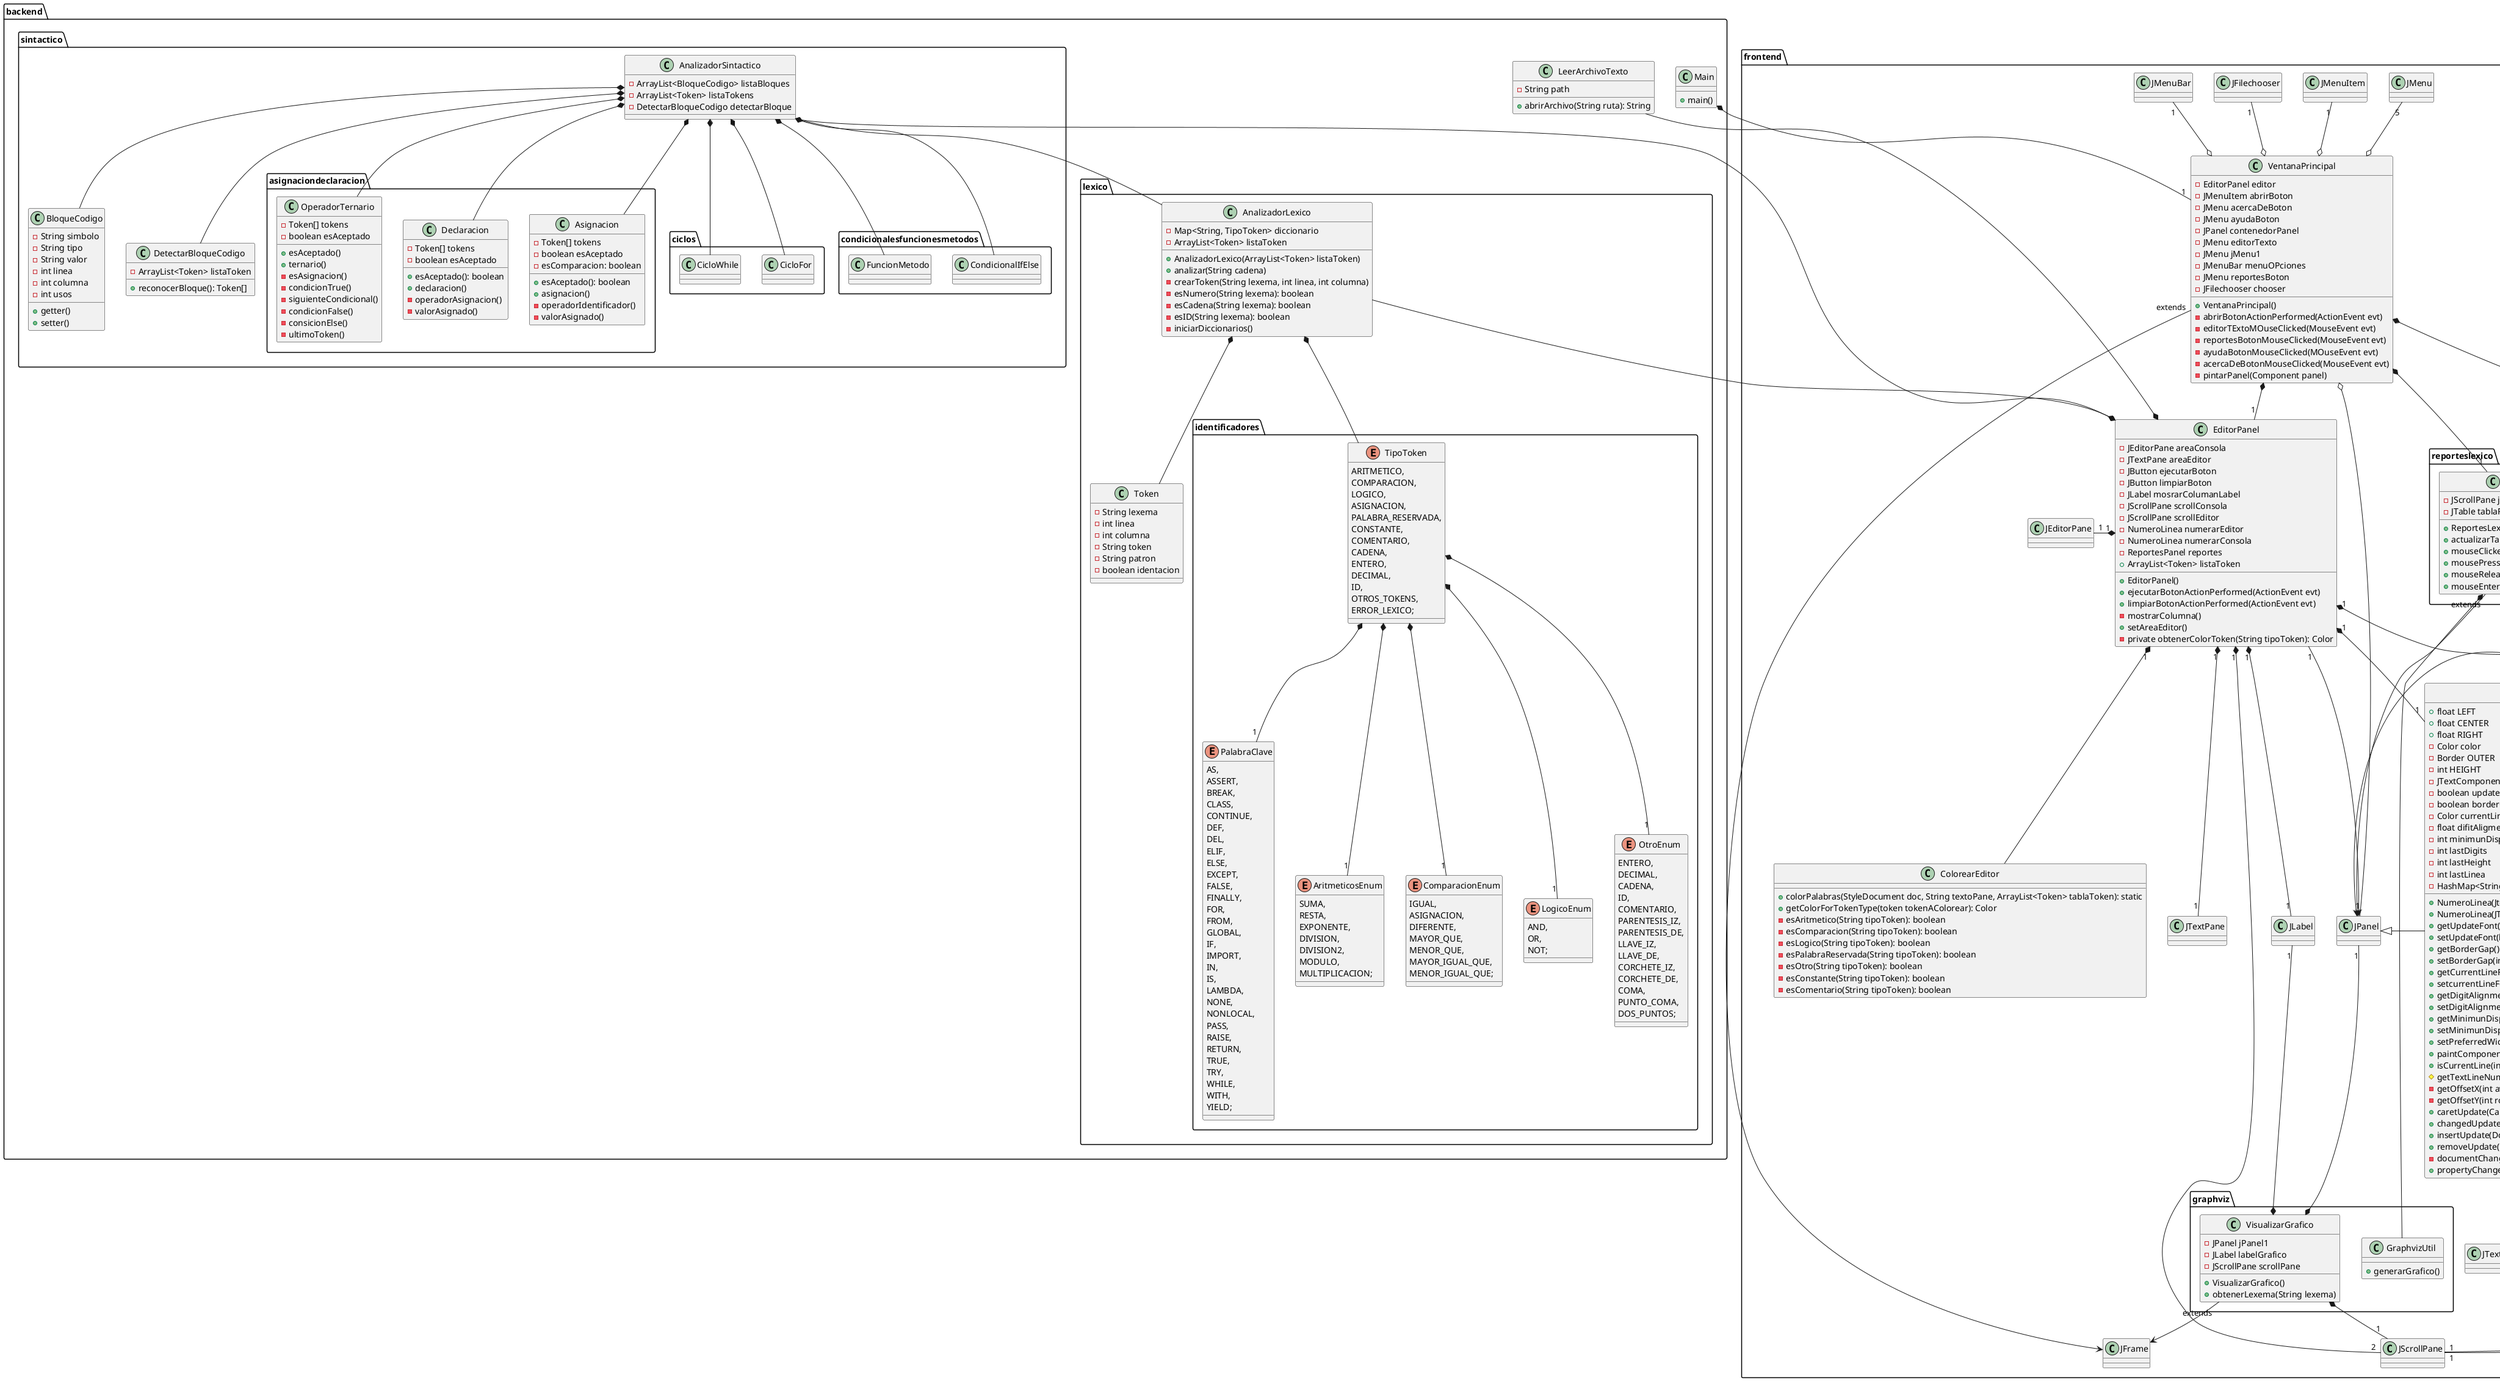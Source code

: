 @startuml diagrama_de_clases
package backend {
    class Main {
        + main()
    }

    package lexico {
        class AnalizadorLexico {
            - Map<String, TipoToken> diccionario
            - ArrayList<Token> listaToken
            + AnalizadorLexico(ArrayList<Token> listaToken)
            + analizar(String cadena)
            - crearToken(String lexema, int linea, int columna)
            - esNumero(String lexema): boolean
            - esCadena(String lexema): boolean
            - esID(String lexema): boolean
            - iniciarDiccionarios()
        }
        
        class Token {
            - String lexema
            - int linea
            - int columna
            - String token
            - String patron
            - boolean identacion
        }

        package identificadores {
            enum AritmeticosEnum {
                SUMA,
                RESTA,
                EXPONENTE,
                DIVISION,
                DIVISION2,
                MODULO,
                MULTIPLICACION;
            }

            enum ComparacionEnum {
                IGUAL,
                ASIGNACION,
                DIFERENTE,
                MAYOR_QUE,
                MENOR_QUE,
                MAYOR_IGUAL_QUE,
                MENOR_IGUAL_QUE;
            }

            enum LogicoEnum {
                AND,
                OR,
                NOT;
            }

            enum OtroEnum {
                ENTERO,
                DECIMAL,
                CADENA,
                ID,
                COMENTARIO,
                PARENTESIS_IZ,
                PARENTESIS_DE,
                LLAVE_IZ,
                LLAVE_DE,
                CORCHETE_IZ,
                CORCHETE_DE,
                COMA,
                PUNTO_COMA,
                DOS_PUNTOS;
            }

            enum PalabraClave {
                AS,
                ASSERT,
                BREAK,
                CLASS,
                CONTINUE,
                DEF,
                DEL,
                ELIF,
                ELSE,
                EXCEPT,
                FALSE,
                FINALLY,
                FOR,
                FROM,
                GLOBAL,
                IF,
                IMPORT,
                IN,
                IS,
                LAMBDA,
                NONE,
                NONLOCAL,
                PASS,
                RAISE,
                RETURN,
                TRUE,
                TRY,
                WHILE,
                WITH,
                YIELD;
            }

            enum TipoToken {
                ARITMETICO,
                COMPARACION,
                LOGICO,
                ASIGNACION,
                PALABRA_RESERVADA,
                CONSTANTE,
                COMENTARIO,
                CADENA,
                ENTERO,
                DECIMAL,
                ID,
                OTROS_TOKENS,
                ERROR_LEXICO;
            }
        }

        AnalizadorLexico *-- Token
    }
    
    package sintactico {
        class AnalizadorSintactico {
            - ArrayList<BloqueCodigo> listaBloques
            - ArrayList<Token> listaTokens
            - DetectarBloqueCodigo detectarBloque
        }

        class BloqueCodigo {
            - String simbolo
            - String tipo
            - String valor
            - int linea
            - int columna
            - int usos
            + getter()
            + setter()
        }

        class DetectarBloqueCodigo {
            - ArrayList<Token> listaToken
            + reconocerBloque(): Token[]
        }

        package asignaciondeclaracion {
            class Asignacion {
                - Token[] tokens
                - boolean esAceptado
                + esAceptado(): boolean
                + asignacion()
                - operadorIdentificador()
                - valorAsignado()
                - esComparacion: boolean
            }

            class Declaracion {
                - Token[] tokens
                - boolean esAceptado
                + esAceptado(): boolean
                + declaracion()
                - operadorAsignacion()
                - valorAsignado()
            }

            class OperadorTernario {
                - Token[] tokens
                - boolean esAceptado
                + esAceptado()
                + ternario()
                - esAsignacion()
                - condicionTrue()
                - siguienteCondicional()
                - condicionFalse()
                - consicionElse()
                - ultimoToken()
            }
        }

        package ciclos {
            class CicloFor {

            }

            class CicloWhile {

            }
        }

        package condicionalesfuncionesmetodos {
            class CondicionalIfElse {

            }

            class FuncionMetodo {

            }
        }

        AnalizadorSintactico *-- BloqueCodigo
        AnalizadorSintactico *-- DetectarBloqueCodigo
        AnalizadorSintactico *-- Asignacion
        AnalizadorSintactico *-- Declaracion
        AnalizadorSintactico *-- OperadorTernario
        AnalizadorSintactico *-- CicloFor
        AnalizadorSintactico *-- CicloWhile
        AnalizadorSintactico *-- CondicionalIfElse
        AnalizadorSintactico *-- FuncionMetodo
    }

    class LeerArchivoTexto {
        - String path
        + abrirArchivo(String ruta): String
    }

    TipoToken *--"1" AritmeticosEnum
    TipoToken *--"1" ComparacionEnum
    TipoToken *--"1" LogicoEnum
    TipoToken *--"1" PalabraClave
    TipoToken *--"1" OtroEnum

    AnalizadorLexico *--TipoToken
    AnalizadorSintactico *-- AnalizadorLexico
}

package frontend {
    class JFrame
    class JEditorPane
    class JTextPane
    class JButton
    class JLabel
    class JPanel
    class JScrollPane
    class JTextComponent
    class JMenuItem
    class JMenu
    class JMenuBar
    interface  MouseListener

    class ColorearEditor {
        + colorPalabras(StyleDocument doc, String textoPane, ArrayList<Token> tablaToken): static
        + getColorForTokenType(token tokenAColorear): Color
        - esAritmetico(String tipoToken): boolean
        - esComparacion(String tipoToken): boolean
        - esLogico(String tipoToken): boolean
        - esPalabraReservada(String tipoToken): boolean
        - esOtro(String tipoToken): boolean
        - esConstante(String tipoToken): boolean
        - esComentario(String tipoToken): boolean
    }

    class EditorPanel {
        - JEditorPane areaConsola
        - JTextPane areaEditor
        - JButton ejecutarBoton
        - JButton limpiarBoton
        - JLabel mosrarColumanLabel
        - JScrollPane scrollConsola
        - JScrollPane scrollEditor
        - NumeroLinea numerarEditor
        - NumeroLinea numerarConsola
        - ReportesPanel reportes
        + ArrayList<Token> listaToken
        + EditorPanel()
        + ejecutarBotonActionPerformed(ActionEvent evt)
        + limpiarBotonActionPerformed(ActionEvent evt)
        - mostrarColumna()
        + setAreaEditor()
        - private obtenerColorToken(String tipoToken): Color
    }

    class NumeroLinea {
        + float LEFT
        + float CENTER
        + float RIGHT
        - Color color
        - Border OUTER
        - int HEIGHT
        - JTextComponent component
        - boolean updateFont
        - boolean borderGap
        - Color currentLineForeground
        - float difitAligment
        - int minimunDisplayDigits
        - int lastDigits
        - int lastHeight
        - int lastLinea
        - HashMap<String, FontMetrics> fonts
        + NumeroLinea(JtextComponent component)
        + NumeroLinea(JTextComponent component, int minimunDisplayDigits)
        + getUpdateFont(): boolean
        + setUpdateFont(boolean updateFont)
        + getBorderGap(): int
        + setBorderGap(int borderGap)
        + getCurrentLineForeground(): Color
        + setcurrentLineForenground(Color setcurrentLineForenground)
        + getDigitAlignment(): float
        + setDigitAlignment(float digitAlignment)
        + getMinimunDisplayDigits(): int
        + setMinimunDisplaydigits(int minimumDisplayDigits)
        + setPreferredWidth()
        + paintComponent(Graphics g)
        + isCurrentLine(int rowStartOffset): boolean
        # getTextLineNumber(int rowStartOffset): String
        - getOffsetX(int availableWidth,int stringWidth): int
        - getOffsetY(int rowStartOffset, FontMetrics fontMetrics): int
        + caretUpdate(CaretEvent e)
        + changedUpdate(DocumentEvent e)
        + insertUpdate(DocumentEvent e)
        + removeUpdate(DocumentEvent e)
        - documentChanged()
        + propertyChange(PropertyChangeEvent evt)
    }

    class RenderizarTabla {
        + getTableCellRendererComponent(JTable table, Object objetoRenderizable, boolean isSelected, boolean hasFocus, int row, int column): Component
    }

    class VentanaPrincipal {
        - EditorPanel editor
        - JMenuItem abrirBoton
        - JMenu acercaDeBoton
        - JMenu ayudaBoton
        - JPanel contenedorPanel
        - JMenu editorTexto
        - JMenu jMenu1
        - JMenuBar menuOPciones
        - JMenu reportesBoton
        - JFilechooser chooser
        + VentanaPrincipal()
        - abrirBotonActionPerformed(ActionEvent evt)
        - editorTExtoMOuseClicked(MouseEvent evt)
        - reportesBotonMouseClicked(MouseEvent evt)
        - ayudaBotonMouseClicked(MOuseEvent evt)
        - acercaDeBotonMouseClicked(MouseEvent evt)
        - pintarPanel(Component panel)
    }

    package graphviz {
        class GraphvizUtil {
            + generarGrafico()
        }
     
        class VisualizarGrafico {
            - JPanel jPanel1
            - JLabel labelGrafico
            - JScrollPane scrollPane
            + VisualizarGrafico()
            + obtenerLexema(String lexema)
        }
    }

    package reporteslexico {
        class ReportesLexicoPanel {
            - JScrollPane jScrollPane
            - JTable tablaReportes
            + ReportesLexicoPanel()
            + actualizarTabla()
            + mouseClicked(MouseEvent me)
            + mousePressed(MouseEvent me)
            + mouseReleased(MouseEvent me)
            + mouseEnteredmouseExited(MouseEvent me)
        }
    }

    package reportessintactico {
        class ReportesSintacticoPanel {
            - JScrollPane jScrollPane
            - JTable tablaReportes
            + ReportesLexicoPanel()
            + actualizarTabla()
            + mouseClicked(MouseEvent me)
            + mousePressed(MouseEvent me)
            + mouseReleased(MouseEvent me)
            + mouseEnteredmouseExited(MouseEvent me)
        }

        class VisualizarBloqueCodigo {
            + obtenerLexema(String lexema)   
        }
    }


    

    VentanaPrincipal "extends"--> JFrame
    VentanaPrincipal o-up- "1" JMenuItem
    VentanaPrincipal o-up- "5" JMenu
    VentanaPrincipal o-up- "1" JPanel
    VentanaPrincipal o-up- "1" JMenuBar
    VentanaPrincipal o-up- "1" JFilechooser
    VentanaPrincipal *-- "1" EditorPanel
    VentanaPrincipal *-right- "1" ReportesLexicoPanel
    VentanaPrincipal *-- ReportesSintacticoPanel

    EditorPanel "1" -->  JPanel
    EditorPanel "1" *-left- "1" JEditorPane
    EditorPanel "1" *-- "1" JTextPane
    EditorPanel "1" *-- "2" JButton
    EditorPanel "1" *-- "1" JLabel
    EditorPanel "1" *-- "2" JScrollPane
    EditorPanel "1" *-right- "1" NumeroLinea
    EditorPanel "1" *-- ColorearEditor

    NumeroLinea -left-|> JPanel
    NumeroLinea "implements"..> CaretListener
    NumeroLinea "implements"..> DocumentListener
    NumeroLinea "implements"..> PropertyChangeListener
    NumeroLinea --"1" JTextComponent

    RenderizarTabla "extends" --> DefaultTableCellRenderer

    ReportesLexicoPanel "extends" --> JPanel
    ReportesLexicoPanel "implements" .up.> MouseListener
    ReportesLexicoPanel *-- "1" JScrollPane
    ReportesLexicoPanel *-up- "1" JTable
    ReportesLexicoPanel o-- "1" RenderizarTabla
    ReportesLexicoPanel *-right- GraphvizUtil
    ReportesLexicoPanel *-- JButton

    ReportesSintacticoPanel "extends" --> JPanel
    ReportesSintacticoPanel "implements" .up.> MouseListener
    ReportesSintacticoPanel *-- "1" JScrollPane
    ReportesSintacticoPanel *-up- "1" JTable
    ReportesSintacticoPanel o-- "1" RenderizarTabla
    ReportesSintacticoPanel *-right- VisualizarBloqueCodigo
    ReportesSintacticoPanel *-- JButton

    VisualizarGrafico "extends" --> JFrame
    VisualizarGrafico *-up- "1" JPanel
    VisualizarGrafico *-up- "1" JLabel
    VisualizarGrafico *-- "1" JScrollPane
}

Main *--"1" VentanaPrincipal
EditorPanel *-up- LeerArchivoTexto
EditorPanel *-up- AnalizadorLexico
EditorPanel *-up- AnalizadorSintactico
@enduml